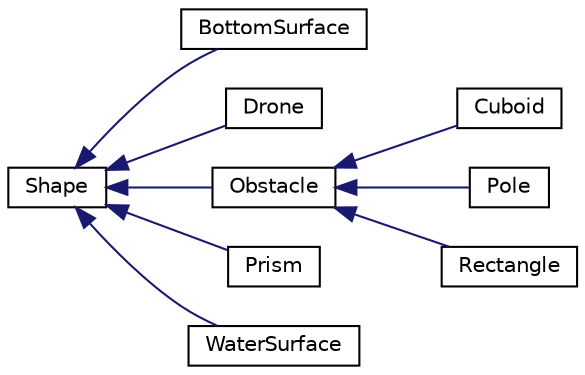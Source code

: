digraph "Graphical Class Hierarchy"
{
  edge [fontname="Helvetica",fontsize="10",labelfontname="Helvetica",labelfontsize="10"];
  node [fontname="Helvetica",fontsize="10",shape=record];
  rankdir="LR";
  Node0 [label="Shape",height=0.2,width=0.4,color="black", fillcolor="white", style="filled",URL="$class_shape.html",tooltip="Base class every drawable(?) element inherits from. "];
  Node0 -> Node1 [dir="back",color="midnightblue",fontsize="10",style="solid",fontname="Helvetica"];
  Node1 [label="BottomSurface",height=0.2,width=0.4,color="black", fillcolor="white", style="filled",URL="$class_bottom_surface.html",tooltip="Representation of bottom surface. "];
  Node0 -> Node2 [dir="back",color="midnightblue",fontsize="10",style="solid",fontname="Helvetica"];
  Node2 [label="Drone",height=0.2,width=0.4,color="black", fillcolor="white", style="filled",URL="$class_drone.html",tooltip="Represents a drone with 2 rotors. "];
  Node0 -> Node3 [dir="back",color="midnightblue",fontsize="10",style="solid",fontname="Helvetica"];
  Node3 [label="Obstacle",height=0.2,width=0.4,color="black", fillcolor="white", style="filled",URL="$class_obstacle.html",tooltip="Abstract class of obstacles. "];
  Node3 -> Node4 [dir="back",color="midnightblue",fontsize="10",style="solid",fontname="Helvetica"];
  Node4 [label="Cuboid",height=0.2,width=0.4,color="black", fillcolor="white", style="filled",URL="$class_cuboid.html",tooltip="3D type of obstacle "];
  Node3 -> Node5 [dir="back",color="midnightblue",fontsize="10",style="solid",fontname="Helvetica"];
  Node5 [label="Pole",height=0.2,width=0.4,color="black", fillcolor="white", style="filled",URL="$class_pole.html",tooltip="1D type of obstacle "];
  Node3 -> Node6 [dir="back",color="midnightblue",fontsize="10",style="solid",fontname="Helvetica"];
  Node6 [label="Rectangle",height=0.2,width=0.4,color="black", fillcolor="white", style="filled",URL="$class_rectangle.html",tooltip="2D type of obstacle "];
  Node0 -> Node7 [dir="back",color="midnightblue",fontsize="10",style="solid",fontname="Helvetica"];
  Node7 [label="Prism",height=0.2,width=0.4,color="black", fillcolor="white", style="filled",URL="$class_prism.html",tooltip="Represents rotor of a drone. "];
  Node0 -> Node8 [dir="back",color="midnightblue",fontsize="10",style="solid",fontname="Helvetica"];
  Node8 [label="WaterSurface",height=0.2,width=0.4,color="black", fillcolor="white", style="filled",URL="$class_water_surface.html",tooltip="Representation of water surface. "];
}
